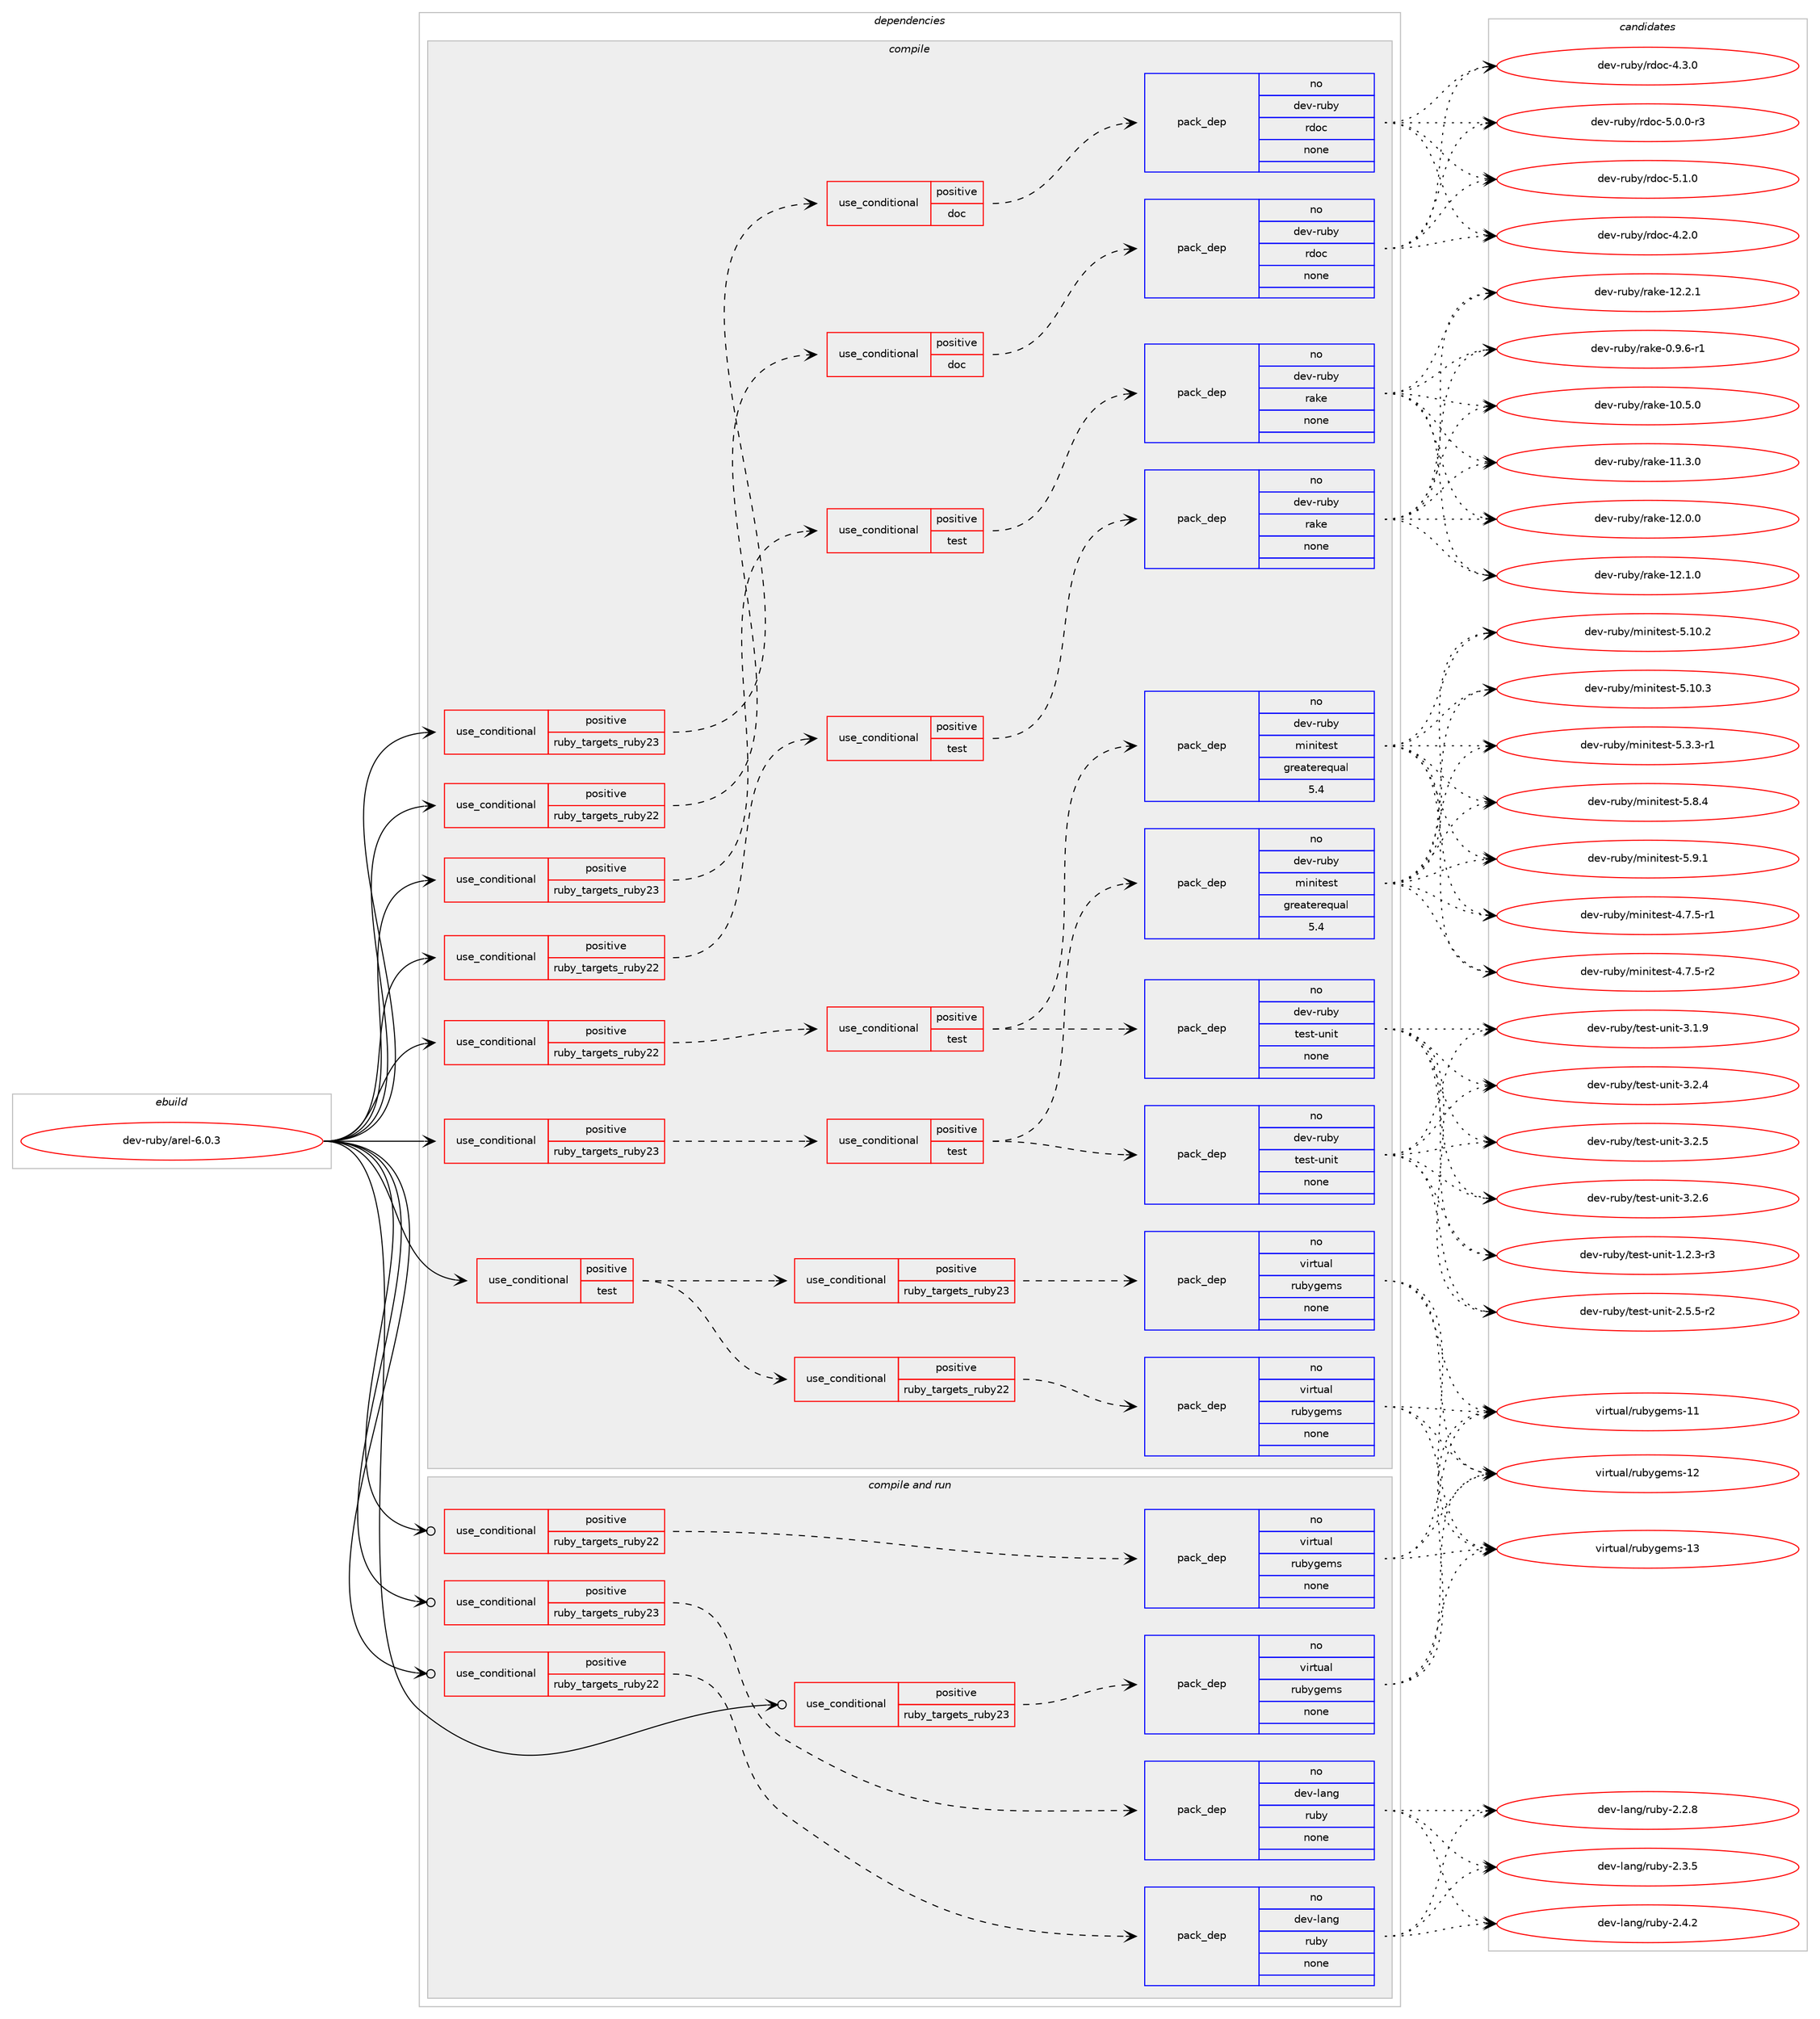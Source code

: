 digraph prolog {

# *************
# Graph options
# *************

newrank=true;
concentrate=true;
compound=true;
graph [rankdir=LR,fontname=Helvetica,fontsize=10,ranksep=1.5];#, ranksep=2.5, nodesep=0.2];
edge  [arrowhead=vee];
node  [fontname=Helvetica,fontsize=10];

# **********
# The ebuild
# **********

subgraph cluster_leftcol {
color=gray;
rank=same;
label=<<i>ebuild</i>>;
id [label="dev-ruby/arel-6.0.3", color=red, width=4, href="../dev-ruby/arel-6.0.3.svg"];
}

# ****************
# The dependencies
# ****************

subgraph cluster_midcol {
color=gray;
label=<<i>dependencies</i>>;
subgraph cluster_compile {
fillcolor="#eeeeee";
style=filled;
label=<<i>compile</i>>;
subgraph cond51442 {
dependency227871 [label=<<TABLE BORDER="0" CELLBORDER="1" CELLSPACING="0" CELLPADDING="4"><TR><TD ROWSPAN="3" CELLPADDING="10">use_conditional</TD></TR><TR><TD>positive</TD></TR><TR><TD>ruby_targets_ruby22</TD></TR></TABLE>>, shape=none, color=red];
subgraph cond51443 {
dependency227872 [label=<<TABLE BORDER="0" CELLBORDER="1" CELLSPACING="0" CELLPADDING="4"><TR><TD ROWSPAN="3" CELLPADDING="10">use_conditional</TD></TR><TR><TD>positive</TD></TR><TR><TD>doc</TD></TR></TABLE>>, shape=none, color=red];
subgraph pack172371 {
dependency227873 [label=<<TABLE BORDER="0" CELLBORDER="1" CELLSPACING="0" CELLPADDING="4" WIDTH="220"><TR><TD ROWSPAN="6" CELLPADDING="30">pack_dep</TD></TR><TR><TD WIDTH="110">no</TD></TR><TR><TD>dev-ruby</TD></TR><TR><TD>rdoc</TD></TR><TR><TD>none</TD></TR><TR><TD></TD></TR></TABLE>>, shape=none, color=blue];
}
dependency227872:e -> dependency227873:w [weight=20,style="dashed",arrowhead="vee"];
}
dependency227871:e -> dependency227872:w [weight=20,style="dashed",arrowhead="vee"];
}
id:e -> dependency227871:w [weight=20,style="solid",arrowhead="vee"];
subgraph cond51444 {
dependency227874 [label=<<TABLE BORDER="0" CELLBORDER="1" CELLSPACING="0" CELLPADDING="4"><TR><TD ROWSPAN="3" CELLPADDING="10">use_conditional</TD></TR><TR><TD>positive</TD></TR><TR><TD>ruby_targets_ruby22</TD></TR></TABLE>>, shape=none, color=red];
subgraph cond51445 {
dependency227875 [label=<<TABLE BORDER="0" CELLBORDER="1" CELLSPACING="0" CELLPADDING="4"><TR><TD ROWSPAN="3" CELLPADDING="10">use_conditional</TD></TR><TR><TD>positive</TD></TR><TR><TD>test</TD></TR></TABLE>>, shape=none, color=red];
subgraph pack172372 {
dependency227876 [label=<<TABLE BORDER="0" CELLBORDER="1" CELLSPACING="0" CELLPADDING="4" WIDTH="220"><TR><TD ROWSPAN="6" CELLPADDING="30">pack_dep</TD></TR><TR><TD WIDTH="110">no</TD></TR><TR><TD>dev-ruby</TD></TR><TR><TD>rake</TD></TR><TR><TD>none</TD></TR><TR><TD></TD></TR></TABLE>>, shape=none, color=blue];
}
dependency227875:e -> dependency227876:w [weight=20,style="dashed",arrowhead="vee"];
}
dependency227874:e -> dependency227875:w [weight=20,style="dashed",arrowhead="vee"];
}
id:e -> dependency227874:w [weight=20,style="solid",arrowhead="vee"];
subgraph cond51446 {
dependency227877 [label=<<TABLE BORDER="0" CELLBORDER="1" CELLSPACING="0" CELLPADDING="4"><TR><TD ROWSPAN="3" CELLPADDING="10">use_conditional</TD></TR><TR><TD>positive</TD></TR><TR><TD>ruby_targets_ruby22</TD></TR></TABLE>>, shape=none, color=red];
subgraph cond51447 {
dependency227878 [label=<<TABLE BORDER="0" CELLBORDER="1" CELLSPACING="0" CELLPADDING="4"><TR><TD ROWSPAN="3" CELLPADDING="10">use_conditional</TD></TR><TR><TD>positive</TD></TR><TR><TD>test</TD></TR></TABLE>>, shape=none, color=red];
subgraph pack172373 {
dependency227879 [label=<<TABLE BORDER="0" CELLBORDER="1" CELLSPACING="0" CELLPADDING="4" WIDTH="220"><TR><TD ROWSPAN="6" CELLPADDING="30">pack_dep</TD></TR><TR><TD WIDTH="110">no</TD></TR><TR><TD>dev-ruby</TD></TR><TR><TD>test-unit</TD></TR><TR><TD>none</TD></TR><TR><TD></TD></TR></TABLE>>, shape=none, color=blue];
}
dependency227878:e -> dependency227879:w [weight=20,style="dashed",arrowhead="vee"];
subgraph pack172374 {
dependency227880 [label=<<TABLE BORDER="0" CELLBORDER="1" CELLSPACING="0" CELLPADDING="4" WIDTH="220"><TR><TD ROWSPAN="6" CELLPADDING="30">pack_dep</TD></TR><TR><TD WIDTH="110">no</TD></TR><TR><TD>dev-ruby</TD></TR><TR><TD>minitest</TD></TR><TR><TD>greaterequal</TD></TR><TR><TD>5.4</TD></TR></TABLE>>, shape=none, color=blue];
}
dependency227878:e -> dependency227880:w [weight=20,style="dashed",arrowhead="vee"];
}
dependency227877:e -> dependency227878:w [weight=20,style="dashed",arrowhead="vee"];
}
id:e -> dependency227877:w [weight=20,style="solid",arrowhead="vee"];
subgraph cond51448 {
dependency227881 [label=<<TABLE BORDER="0" CELLBORDER="1" CELLSPACING="0" CELLPADDING="4"><TR><TD ROWSPAN="3" CELLPADDING="10">use_conditional</TD></TR><TR><TD>positive</TD></TR><TR><TD>ruby_targets_ruby23</TD></TR></TABLE>>, shape=none, color=red];
subgraph cond51449 {
dependency227882 [label=<<TABLE BORDER="0" CELLBORDER="1" CELLSPACING="0" CELLPADDING="4"><TR><TD ROWSPAN="3" CELLPADDING="10">use_conditional</TD></TR><TR><TD>positive</TD></TR><TR><TD>doc</TD></TR></TABLE>>, shape=none, color=red];
subgraph pack172375 {
dependency227883 [label=<<TABLE BORDER="0" CELLBORDER="1" CELLSPACING="0" CELLPADDING="4" WIDTH="220"><TR><TD ROWSPAN="6" CELLPADDING="30">pack_dep</TD></TR><TR><TD WIDTH="110">no</TD></TR><TR><TD>dev-ruby</TD></TR><TR><TD>rdoc</TD></TR><TR><TD>none</TD></TR><TR><TD></TD></TR></TABLE>>, shape=none, color=blue];
}
dependency227882:e -> dependency227883:w [weight=20,style="dashed",arrowhead="vee"];
}
dependency227881:e -> dependency227882:w [weight=20,style="dashed",arrowhead="vee"];
}
id:e -> dependency227881:w [weight=20,style="solid",arrowhead="vee"];
subgraph cond51450 {
dependency227884 [label=<<TABLE BORDER="0" CELLBORDER="1" CELLSPACING="0" CELLPADDING="4"><TR><TD ROWSPAN="3" CELLPADDING="10">use_conditional</TD></TR><TR><TD>positive</TD></TR><TR><TD>ruby_targets_ruby23</TD></TR></TABLE>>, shape=none, color=red];
subgraph cond51451 {
dependency227885 [label=<<TABLE BORDER="0" CELLBORDER="1" CELLSPACING="0" CELLPADDING="4"><TR><TD ROWSPAN="3" CELLPADDING="10">use_conditional</TD></TR><TR><TD>positive</TD></TR><TR><TD>test</TD></TR></TABLE>>, shape=none, color=red];
subgraph pack172376 {
dependency227886 [label=<<TABLE BORDER="0" CELLBORDER="1" CELLSPACING="0" CELLPADDING="4" WIDTH="220"><TR><TD ROWSPAN="6" CELLPADDING="30">pack_dep</TD></TR><TR><TD WIDTH="110">no</TD></TR><TR><TD>dev-ruby</TD></TR><TR><TD>rake</TD></TR><TR><TD>none</TD></TR><TR><TD></TD></TR></TABLE>>, shape=none, color=blue];
}
dependency227885:e -> dependency227886:w [weight=20,style="dashed",arrowhead="vee"];
}
dependency227884:e -> dependency227885:w [weight=20,style="dashed",arrowhead="vee"];
}
id:e -> dependency227884:w [weight=20,style="solid",arrowhead="vee"];
subgraph cond51452 {
dependency227887 [label=<<TABLE BORDER="0" CELLBORDER="1" CELLSPACING="0" CELLPADDING="4"><TR><TD ROWSPAN="3" CELLPADDING="10">use_conditional</TD></TR><TR><TD>positive</TD></TR><TR><TD>ruby_targets_ruby23</TD></TR></TABLE>>, shape=none, color=red];
subgraph cond51453 {
dependency227888 [label=<<TABLE BORDER="0" CELLBORDER="1" CELLSPACING="0" CELLPADDING="4"><TR><TD ROWSPAN="3" CELLPADDING="10">use_conditional</TD></TR><TR><TD>positive</TD></TR><TR><TD>test</TD></TR></TABLE>>, shape=none, color=red];
subgraph pack172377 {
dependency227889 [label=<<TABLE BORDER="0" CELLBORDER="1" CELLSPACING="0" CELLPADDING="4" WIDTH="220"><TR><TD ROWSPAN="6" CELLPADDING="30">pack_dep</TD></TR><TR><TD WIDTH="110">no</TD></TR><TR><TD>dev-ruby</TD></TR><TR><TD>test-unit</TD></TR><TR><TD>none</TD></TR><TR><TD></TD></TR></TABLE>>, shape=none, color=blue];
}
dependency227888:e -> dependency227889:w [weight=20,style="dashed",arrowhead="vee"];
subgraph pack172378 {
dependency227890 [label=<<TABLE BORDER="0" CELLBORDER="1" CELLSPACING="0" CELLPADDING="4" WIDTH="220"><TR><TD ROWSPAN="6" CELLPADDING="30">pack_dep</TD></TR><TR><TD WIDTH="110">no</TD></TR><TR><TD>dev-ruby</TD></TR><TR><TD>minitest</TD></TR><TR><TD>greaterequal</TD></TR><TR><TD>5.4</TD></TR></TABLE>>, shape=none, color=blue];
}
dependency227888:e -> dependency227890:w [weight=20,style="dashed",arrowhead="vee"];
}
dependency227887:e -> dependency227888:w [weight=20,style="dashed",arrowhead="vee"];
}
id:e -> dependency227887:w [weight=20,style="solid",arrowhead="vee"];
subgraph cond51454 {
dependency227891 [label=<<TABLE BORDER="0" CELLBORDER="1" CELLSPACING="0" CELLPADDING="4"><TR><TD ROWSPAN="3" CELLPADDING="10">use_conditional</TD></TR><TR><TD>positive</TD></TR><TR><TD>test</TD></TR></TABLE>>, shape=none, color=red];
subgraph cond51455 {
dependency227892 [label=<<TABLE BORDER="0" CELLBORDER="1" CELLSPACING="0" CELLPADDING="4"><TR><TD ROWSPAN="3" CELLPADDING="10">use_conditional</TD></TR><TR><TD>positive</TD></TR><TR><TD>ruby_targets_ruby22</TD></TR></TABLE>>, shape=none, color=red];
subgraph pack172379 {
dependency227893 [label=<<TABLE BORDER="0" CELLBORDER="1" CELLSPACING="0" CELLPADDING="4" WIDTH="220"><TR><TD ROWSPAN="6" CELLPADDING="30">pack_dep</TD></TR><TR><TD WIDTH="110">no</TD></TR><TR><TD>virtual</TD></TR><TR><TD>rubygems</TD></TR><TR><TD>none</TD></TR><TR><TD></TD></TR></TABLE>>, shape=none, color=blue];
}
dependency227892:e -> dependency227893:w [weight=20,style="dashed",arrowhead="vee"];
}
dependency227891:e -> dependency227892:w [weight=20,style="dashed",arrowhead="vee"];
subgraph cond51456 {
dependency227894 [label=<<TABLE BORDER="0" CELLBORDER="1" CELLSPACING="0" CELLPADDING="4"><TR><TD ROWSPAN="3" CELLPADDING="10">use_conditional</TD></TR><TR><TD>positive</TD></TR><TR><TD>ruby_targets_ruby23</TD></TR></TABLE>>, shape=none, color=red];
subgraph pack172380 {
dependency227895 [label=<<TABLE BORDER="0" CELLBORDER="1" CELLSPACING="0" CELLPADDING="4" WIDTH="220"><TR><TD ROWSPAN="6" CELLPADDING="30">pack_dep</TD></TR><TR><TD WIDTH="110">no</TD></TR><TR><TD>virtual</TD></TR><TR><TD>rubygems</TD></TR><TR><TD>none</TD></TR><TR><TD></TD></TR></TABLE>>, shape=none, color=blue];
}
dependency227894:e -> dependency227895:w [weight=20,style="dashed",arrowhead="vee"];
}
dependency227891:e -> dependency227894:w [weight=20,style="dashed",arrowhead="vee"];
}
id:e -> dependency227891:w [weight=20,style="solid",arrowhead="vee"];
}
subgraph cluster_compileandrun {
fillcolor="#eeeeee";
style=filled;
label=<<i>compile and run</i>>;
subgraph cond51457 {
dependency227896 [label=<<TABLE BORDER="0" CELLBORDER="1" CELLSPACING="0" CELLPADDING="4"><TR><TD ROWSPAN="3" CELLPADDING="10">use_conditional</TD></TR><TR><TD>positive</TD></TR><TR><TD>ruby_targets_ruby22</TD></TR></TABLE>>, shape=none, color=red];
subgraph pack172381 {
dependency227897 [label=<<TABLE BORDER="0" CELLBORDER="1" CELLSPACING="0" CELLPADDING="4" WIDTH="220"><TR><TD ROWSPAN="6" CELLPADDING="30">pack_dep</TD></TR><TR><TD WIDTH="110">no</TD></TR><TR><TD>dev-lang</TD></TR><TR><TD>ruby</TD></TR><TR><TD>none</TD></TR><TR><TD></TD></TR></TABLE>>, shape=none, color=blue];
}
dependency227896:e -> dependency227897:w [weight=20,style="dashed",arrowhead="vee"];
}
id:e -> dependency227896:w [weight=20,style="solid",arrowhead="odotvee"];
subgraph cond51458 {
dependency227898 [label=<<TABLE BORDER="0" CELLBORDER="1" CELLSPACING="0" CELLPADDING="4"><TR><TD ROWSPAN="3" CELLPADDING="10">use_conditional</TD></TR><TR><TD>positive</TD></TR><TR><TD>ruby_targets_ruby22</TD></TR></TABLE>>, shape=none, color=red];
subgraph pack172382 {
dependency227899 [label=<<TABLE BORDER="0" CELLBORDER="1" CELLSPACING="0" CELLPADDING="4" WIDTH="220"><TR><TD ROWSPAN="6" CELLPADDING="30">pack_dep</TD></TR><TR><TD WIDTH="110">no</TD></TR><TR><TD>virtual</TD></TR><TR><TD>rubygems</TD></TR><TR><TD>none</TD></TR><TR><TD></TD></TR></TABLE>>, shape=none, color=blue];
}
dependency227898:e -> dependency227899:w [weight=20,style="dashed",arrowhead="vee"];
}
id:e -> dependency227898:w [weight=20,style="solid",arrowhead="odotvee"];
subgraph cond51459 {
dependency227900 [label=<<TABLE BORDER="0" CELLBORDER="1" CELLSPACING="0" CELLPADDING="4"><TR><TD ROWSPAN="3" CELLPADDING="10">use_conditional</TD></TR><TR><TD>positive</TD></TR><TR><TD>ruby_targets_ruby23</TD></TR></TABLE>>, shape=none, color=red];
subgraph pack172383 {
dependency227901 [label=<<TABLE BORDER="0" CELLBORDER="1" CELLSPACING="0" CELLPADDING="4" WIDTH="220"><TR><TD ROWSPAN="6" CELLPADDING="30">pack_dep</TD></TR><TR><TD WIDTH="110">no</TD></TR><TR><TD>dev-lang</TD></TR><TR><TD>ruby</TD></TR><TR><TD>none</TD></TR><TR><TD></TD></TR></TABLE>>, shape=none, color=blue];
}
dependency227900:e -> dependency227901:w [weight=20,style="dashed",arrowhead="vee"];
}
id:e -> dependency227900:w [weight=20,style="solid",arrowhead="odotvee"];
subgraph cond51460 {
dependency227902 [label=<<TABLE BORDER="0" CELLBORDER="1" CELLSPACING="0" CELLPADDING="4"><TR><TD ROWSPAN="3" CELLPADDING="10">use_conditional</TD></TR><TR><TD>positive</TD></TR><TR><TD>ruby_targets_ruby23</TD></TR></TABLE>>, shape=none, color=red];
subgraph pack172384 {
dependency227903 [label=<<TABLE BORDER="0" CELLBORDER="1" CELLSPACING="0" CELLPADDING="4" WIDTH="220"><TR><TD ROWSPAN="6" CELLPADDING="30">pack_dep</TD></TR><TR><TD WIDTH="110">no</TD></TR><TR><TD>virtual</TD></TR><TR><TD>rubygems</TD></TR><TR><TD>none</TD></TR><TR><TD></TD></TR></TABLE>>, shape=none, color=blue];
}
dependency227902:e -> dependency227903:w [weight=20,style="dashed",arrowhead="vee"];
}
id:e -> dependency227902:w [weight=20,style="solid",arrowhead="odotvee"];
}
subgraph cluster_run {
fillcolor="#eeeeee";
style=filled;
label=<<i>run</i>>;
}
}

# **************
# The candidates
# **************

subgraph cluster_choices {
rank=same;
color=gray;
label=<<i>candidates</i>>;

subgraph choice172371 {
color=black;
nodesep=1;
choice10010111845114117981214711410011199455246504648 [label="dev-ruby/rdoc-4.2.0", color=red, width=4,href="../dev-ruby/rdoc-4.2.0.svg"];
choice10010111845114117981214711410011199455246514648 [label="dev-ruby/rdoc-4.3.0", color=red, width=4,href="../dev-ruby/rdoc-4.3.0.svg"];
choice100101118451141179812147114100111994553464846484511451 [label="dev-ruby/rdoc-5.0.0-r3", color=red, width=4,href="../dev-ruby/rdoc-5.0.0-r3.svg"];
choice10010111845114117981214711410011199455346494648 [label="dev-ruby/rdoc-5.1.0", color=red, width=4,href="../dev-ruby/rdoc-5.1.0.svg"];
dependency227873:e -> choice10010111845114117981214711410011199455246504648:w [style=dotted,weight="100"];
dependency227873:e -> choice10010111845114117981214711410011199455246514648:w [style=dotted,weight="100"];
dependency227873:e -> choice100101118451141179812147114100111994553464846484511451:w [style=dotted,weight="100"];
dependency227873:e -> choice10010111845114117981214711410011199455346494648:w [style=dotted,weight="100"];
}
subgraph choice172372 {
color=black;
nodesep=1;
choice100101118451141179812147114971071014548465746544511449 [label="dev-ruby/rake-0.9.6-r1", color=red, width=4,href="../dev-ruby/rake-0.9.6-r1.svg"];
choice1001011184511411798121471149710710145494846534648 [label="dev-ruby/rake-10.5.0", color=red, width=4,href="../dev-ruby/rake-10.5.0.svg"];
choice1001011184511411798121471149710710145494946514648 [label="dev-ruby/rake-11.3.0", color=red, width=4,href="../dev-ruby/rake-11.3.0.svg"];
choice1001011184511411798121471149710710145495046484648 [label="dev-ruby/rake-12.0.0", color=red, width=4,href="../dev-ruby/rake-12.0.0.svg"];
choice1001011184511411798121471149710710145495046494648 [label="dev-ruby/rake-12.1.0", color=red, width=4,href="../dev-ruby/rake-12.1.0.svg"];
choice1001011184511411798121471149710710145495046504649 [label="dev-ruby/rake-12.2.1", color=red, width=4,href="../dev-ruby/rake-12.2.1.svg"];
dependency227876:e -> choice100101118451141179812147114971071014548465746544511449:w [style=dotted,weight="100"];
dependency227876:e -> choice1001011184511411798121471149710710145494846534648:w [style=dotted,weight="100"];
dependency227876:e -> choice1001011184511411798121471149710710145494946514648:w [style=dotted,weight="100"];
dependency227876:e -> choice1001011184511411798121471149710710145495046484648:w [style=dotted,weight="100"];
dependency227876:e -> choice1001011184511411798121471149710710145495046494648:w [style=dotted,weight="100"];
dependency227876:e -> choice1001011184511411798121471149710710145495046504649:w [style=dotted,weight="100"];
}
subgraph choice172373 {
color=black;
nodesep=1;
choice100101118451141179812147116101115116451171101051164549465046514511451 [label="dev-ruby/test-unit-1.2.3-r3", color=red, width=4,href="../dev-ruby/test-unit-1.2.3-r3.svg"];
choice100101118451141179812147116101115116451171101051164550465346534511450 [label="dev-ruby/test-unit-2.5.5-r2", color=red, width=4,href="../dev-ruby/test-unit-2.5.5-r2.svg"];
choice10010111845114117981214711610111511645117110105116455146494657 [label="dev-ruby/test-unit-3.1.9", color=red, width=4,href="../dev-ruby/test-unit-3.1.9.svg"];
choice10010111845114117981214711610111511645117110105116455146504652 [label="dev-ruby/test-unit-3.2.4", color=red, width=4,href="../dev-ruby/test-unit-3.2.4.svg"];
choice10010111845114117981214711610111511645117110105116455146504653 [label="dev-ruby/test-unit-3.2.5", color=red, width=4,href="../dev-ruby/test-unit-3.2.5.svg"];
choice10010111845114117981214711610111511645117110105116455146504654 [label="dev-ruby/test-unit-3.2.6", color=red, width=4,href="../dev-ruby/test-unit-3.2.6.svg"];
dependency227879:e -> choice100101118451141179812147116101115116451171101051164549465046514511451:w [style=dotted,weight="100"];
dependency227879:e -> choice100101118451141179812147116101115116451171101051164550465346534511450:w [style=dotted,weight="100"];
dependency227879:e -> choice10010111845114117981214711610111511645117110105116455146494657:w [style=dotted,weight="100"];
dependency227879:e -> choice10010111845114117981214711610111511645117110105116455146504652:w [style=dotted,weight="100"];
dependency227879:e -> choice10010111845114117981214711610111511645117110105116455146504653:w [style=dotted,weight="100"];
dependency227879:e -> choice10010111845114117981214711610111511645117110105116455146504654:w [style=dotted,weight="100"];
}
subgraph choice172374 {
color=black;
nodesep=1;
choice1001011184511411798121471091051101051161011151164552465546534511449 [label="dev-ruby/minitest-4.7.5-r1", color=red, width=4,href="../dev-ruby/minitest-4.7.5-r1.svg"];
choice1001011184511411798121471091051101051161011151164552465546534511450 [label="dev-ruby/minitest-4.7.5-r2", color=red, width=4,href="../dev-ruby/minitest-4.7.5-r2.svg"];
choice10010111845114117981214710910511010511610111511645534649484650 [label="dev-ruby/minitest-5.10.2", color=red, width=4,href="../dev-ruby/minitest-5.10.2.svg"];
choice10010111845114117981214710910511010511610111511645534649484651 [label="dev-ruby/minitest-5.10.3", color=red, width=4,href="../dev-ruby/minitest-5.10.3.svg"];
choice1001011184511411798121471091051101051161011151164553465146514511449 [label="dev-ruby/minitest-5.3.3-r1", color=red, width=4,href="../dev-ruby/minitest-5.3.3-r1.svg"];
choice100101118451141179812147109105110105116101115116455346564652 [label="dev-ruby/minitest-5.8.4", color=red, width=4,href="../dev-ruby/minitest-5.8.4.svg"];
choice100101118451141179812147109105110105116101115116455346574649 [label="dev-ruby/minitest-5.9.1", color=red, width=4,href="../dev-ruby/minitest-5.9.1.svg"];
dependency227880:e -> choice1001011184511411798121471091051101051161011151164552465546534511449:w [style=dotted,weight="100"];
dependency227880:e -> choice1001011184511411798121471091051101051161011151164552465546534511450:w [style=dotted,weight="100"];
dependency227880:e -> choice10010111845114117981214710910511010511610111511645534649484650:w [style=dotted,weight="100"];
dependency227880:e -> choice10010111845114117981214710910511010511610111511645534649484651:w [style=dotted,weight="100"];
dependency227880:e -> choice1001011184511411798121471091051101051161011151164553465146514511449:w [style=dotted,weight="100"];
dependency227880:e -> choice100101118451141179812147109105110105116101115116455346564652:w [style=dotted,weight="100"];
dependency227880:e -> choice100101118451141179812147109105110105116101115116455346574649:w [style=dotted,weight="100"];
}
subgraph choice172375 {
color=black;
nodesep=1;
choice10010111845114117981214711410011199455246504648 [label="dev-ruby/rdoc-4.2.0", color=red, width=4,href="../dev-ruby/rdoc-4.2.0.svg"];
choice10010111845114117981214711410011199455246514648 [label="dev-ruby/rdoc-4.3.0", color=red, width=4,href="../dev-ruby/rdoc-4.3.0.svg"];
choice100101118451141179812147114100111994553464846484511451 [label="dev-ruby/rdoc-5.0.0-r3", color=red, width=4,href="../dev-ruby/rdoc-5.0.0-r3.svg"];
choice10010111845114117981214711410011199455346494648 [label="dev-ruby/rdoc-5.1.0", color=red, width=4,href="../dev-ruby/rdoc-5.1.0.svg"];
dependency227883:e -> choice10010111845114117981214711410011199455246504648:w [style=dotted,weight="100"];
dependency227883:e -> choice10010111845114117981214711410011199455246514648:w [style=dotted,weight="100"];
dependency227883:e -> choice100101118451141179812147114100111994553464846484511451:w [style=dotted,weight="100"];
dependency227883:e -> choice10010111845114117981214711410011199455346494648:w [style=dotted,weight="100"];
}
subgraph choice172376 {
color=black;
nodesep=1;
choice100101118451141179812147114971071014548465746544511449 [label="dev-ruby/rake-0.9.6-r1", color=red, width=4,href="../dev-ruby/rake-0.9.6-r1.svg"];
choice1001011184511411798121471149710710145494846534648 [label="dev-ruby/rake-10.5.0", color=red, width=4,href="../dev-ruby/rake-10.5.0.svg"];
choice1001011184511411798121471149710710145494946514648 [label="dev-ruby/rake-11.3.0", color=red, width=4,href="../dev-ruby/rake-11.3.0.svg"];
choice1001011184511411798121471149710710145495046484648 [label="dev-ruby/rake-12.0.0", color=red, width=4,href="../dev-ruby/rake-12.0.0.svg"];
choice1001011184511411798121471149710710145495046494648 [label="dev-ruby/rake-12.1.0", color=red, width=4,href="../dev-ruby/rake-12.1.0.svg"];
choice1001011184511411798121471149710710145495046504649 [label="dev-ruby/rake-12.2.1", color=red, width=4,href="../dev-ruby/rake-12.2.1.svg"];
dependency227886:e -> choice100101118451141179812147114971071014548465746544511449:w [style=dotted,weight="100"];
dependency227886:e -> choice1001011184511411798121471149710710145494846534648:w [style=dotted,weight="100"];
dependency227886:e -> choice1001011184511411798121471149710710145494946514648:w [style=dotted,weight="100"];
dependency227886:e -> choice1001011184511411798121471149710710145495046484648:w [style=dotted,weight="100"];
dependency227886:e -> choice1001011184511411798121471149710710145495046494648:w [style=dotted,weight="100"];
dependency227886:e -> choice1001011184511411798121471149710710145495046504649:w [style=dotted,weight="100"];
}
subgraph choice172377 {
color=black;
nodesep=1;
choice100101118451141179812147116101115116451171101051164549465046514511451 [label="dev-ruby/test-unit-1.2.3-r3", color=red, width=4,href="../dev-ruby/test-unit-1.2.3-r3.svg"];
choice100101118451141179812147116101115116451171101051164550465346534511450 [label="dev-ruby/test-unit-2.5.5-r2", color=red, width=4,href="../dev-ruby/test-unit-2.5.5-r2.svg"];
choice10010111845114117981214711610111511645117110105116455146494657 [label="dev-ruby/test-unit-3.1.9", color=red, width=4,href="../dev-ruby/test-unit-3.1.9.svg"];
choice10010111845114117981214711610111511645117110105116455146504652 [label="dev-ruby/test-unit-3.2.4", color=red, width=4,href="../dev-ruby/test-unit-3.2.4.svg"];
choice10010111845114117981214711610111511645117110105116455146504653 [label="dev-ruby/test-unit-3.2.5", color=red, width=4,href="../dev-ruby/test-unit-3.2.5.svg"];
choice10010111845114117981214711610111511645117110105116455146504654 [label="dev-ruby/test-unit-3.2.6", color=red, width=4,href="../dev-ruby/test-unit-3.2.6.svg"];
dependency227889:e -> choice100101118451141179812147116101115116451171101051164549465046514511451:w [style=dotted,weight="100"];
dependency227889:e -> choice100101118451141179812147116101115116451171101051164550465346534511450:w [style=dotted,weight="100"];
dependency227889:e -> choice10010111845114117981214711610111511645117110105116455146494657:w [style=dotted,weight="100"];
dependency227889:e -> choice10010111845114117981214711610111511645117110105116455146504652:w [style=dotted,weight="100"];
dependency227889:e -> choice10010111845114117981214711610111511645117110105116455146504653:w [style=dotted,weight="100"];
dependency227889:e -> choice10010111845114117981214711610111511645117110105116455146504654:w [style=dotted,weight="100"];
}
subgraph choice172378 {
color=black;
nodesep=1;
choice1001011184511411798121471091051101051161011151164552465546534511449 [label="dev-ruby/minitest-4.7.5-r1", color=red, width=4,href="../dev-ruby/minitest-4.7.5-r1.svg"];
choice1001011184511411798121471091051101051161011151164552465546534511450 [label="dev-ruby/minitest-4.7.5-r2", color=red, width=4,href="../dev-ruby/minitest-4.7.5-r2.svg"];
choice10010111845114117981214710910511010511610111511645534649484650 [label="dev-ruby/minitest-5.10.2", color=red, width=4,href="../dev-ruby/minitest-5.10.2.svg"];
choice10010111845114117981214710910511010511610111511645534649484651 [label="dev-ruby/minitest-5.10.3", color=red, width=4,href="../dev-ruby/minitest-5.10.3.svg"];
choice1001011184511411798121471091051101051161011151164553465146514511449 [label="dev-ruby/minitest-5.3.3-r1", color=red, width=4,href="../dev-ruby/minitest-5.3.3-r1.svg"];
choice100101118451141179812147109105110105116101115116455346564652 [label="dev-ruby/minitest-5.8.4", color=red, width=4,href="../dev-ruby/minitest-5.8.4.svg"];
choice100101118451141179812147109105110105116101115116455346574649 [label="dev-ruby/minitest-5.9.1", color=red, width=4,href="../dev-ruby/minitest-5.9.1.svg"];
dependency227890:e -> choice1001011184511411798121471091051101051161011151164552465546534511449:w [style=dotted,weight="100"];
dependency227890:e -> choice1001011184511411798121471091051101051161011151164552465546534511450:w [style=dotted,weight="100"];
dependency227890:e -> choice10010111845114117981214710910511010511610111511645534649484650:w [style=dotted,weight="100"];
dependency227890:e -> choice10010111845114117981214710910511010511610111511645534649484651:w [style=dotted,weight="100"];
dependency227890:e -> choice1001011184511411798121471091051101051161011151164553465146514511449:w [style=dotted,weight="100"];
dependency227890:e -> choice100101118451141179812147109105110105116101115116455346564652:w [style=dotted,weight="100"];
dependency227890:e -> choice100101118451141179812147109105110105116101115116455346574649:w [style=dotted,weight="100"];
}
subgraph choice172379 {
color=black;
nodesep=1;
choice118105114116117971084711411798121103101109115454949 [label="virtual/rubygems-11", color=red, width=4,href="../virtual/rubygems-11.svg"];
choice118105114116117971084711411798121103101109115454950 [label="virtual/rubygems-12", color=red, width=4,href="../virtual/rubygems-12.svg"];
choice118105114116117971084711411798121103101109115454951 [label="virtual/rubygems-13", color=red, width=4,href="../virtual/rubygems-13.svg"];
dependency227893:e -> choice118105114116117971084711411798121103101109115454949:w [style=dotted,weight="100"];
dependency227893:e -> choice118105114116117971084711411798121103101109115454950:w [style=dotted,weight="100"];
dependency227893:e -> choice118105114116117971084711411798121103101109115454951:w [style=dotted,weight="100"];
}
subgraph choice172380 {
color=black;
nodesep=1;
choice118105114116117971084711411798121103101109115454949 [label="virtual/rubygems-11", color=red, width=4,href="../virtual/rubygems-11.svg"];
choice118105114116117971084711411798121103101109115454950 [label="virtual/rubygems-12", color=red, width=4,href="../virtual/rubygems-12.svg"];
choice118105114116117971084711411798121103101109115454951 [label="virtual/rubygems-13", color=red, width=4,href="../virtual/rubygems-13.svg"];
dependency227895:e -> choice118105114116117971084711411798121103101109115454949:w [style=dotted,weight="100"];
dependency227895:e -> choice118105114116117971084711411798121103101109115454950:w [style=dotted,weight="100"];
dependency227895:e -> choice118105114116117971084711411798121103101109115454951:w [style=dotted,weight="100"];
}
subgraph choice172381 {
color=black;
nodesep=1;
choice10010111845108971101034711411798121455046504656 [label="dev-lang/ruby-2.2.8", color=red, width=4,href="../dev-lang/ruby-2.2.8.svg"];
choice10010111845108971101034711411798121455046514653 [label="dev-lang/ruby-2.3.5", color=red, width=4,href="../dev-lang/ruby-2.3.5.svg"];
choice10010111845108971101034711411798121455046524650 [label="dev-lang/ruby-2.4.2", color=red, width=4,href="../dev-lang/ruby-2.4.2.svg"];
dependency227897:e -> choice10010111845108971101034711411798121455046504656:w [style=dotted,weight="100"];
dependency227897:e -> choice10010111845108971101034711411798121455046514653:w [style=dotted,weight="100"];
dependency227897:e -> choice10010111845108971101034711411798121455046524650:w [style=dotted,weight="100"];
}
subgraph choice172382 {
color=black;
nodesep=1;
choice118105114116117971084711411798121103101109115454949 [label="virtual/rubygems-11", color=red, width=4,href="../virtual/rubygems-11.svg"];
choice118105114116117971084711411798121103101109115454950 [label="virtual/rubygems-12", color=red, width=4,href="../virtual/rubygems-12.svg"];
choice118105114116117971084711411798121103101109115454951 [label="virtual/rubygems-13", color=red, width=4,href="../virtual/rubygems-13.svg"];
dependency227899:e -> choice118105114116117971084711411798121103101109115454949:w [style=dotted,weight="100"];
dependency227899:e -> choice118105114116117971084711411798121103101109115454950:w [style=dotted,weight="100"];
dependency227899:e -> choice118105114116117971084711411798121103101109115454951:w [style=dotted,weight="100"];
}
subgraph choice172383 {
color=black;
nodesep=1;
choice10010111845108971101034711411798121455046504656 [label="dev-lang/ruby-2.2.8", color=red, width=4,href="../dev-lang/ruby-2.2.8.svg"];
choice10010111845108971101034711411798121455046514653 [label="dev-lang/ruby-2.3.5", color=red, width=4,href="../dev-lang/ruby-2.3.5.svg"];
choice10010111845108971101034711411798121455046524650 [label="dev-lang/ruby-2.4.2", color=red, width=4,href="../dev-lang/ruby-2.4.2.svg"];
dependency227901:e -> choice10010111845108971101034711411798121455046504656:w [style=dotted,weight="100"];
dependency227901:e -> choice10010111845108971101034711411798121455046514653:w [style=dotted,weight="100"];
dependency227901:e -> choice10010111845108971101034711411798121455046524650:w [style=dotted,weight="100"];
}
subgraph choice172384 {
color=black;
nodesep=1;
choice118105114116117971084711411798121103101109115454949 [label="virtual/rubygems-11", color=red, width=4,href="../virtual/rubygems-11.svg"];
choice118105114116117971084711411798121103101109115454950 [label="virtual/rubygems-12", color=red, width=4,href="../virtual/rubygems-12.svg"];
choice118105114116117971084711411798121103101109115454951 [label="virtual/rubygems-13", color=red, width=4,href="../virtual/rubygems-13.svg"];
dependency227903:e -> choice118105114116117971084711411798121103101109115454949:w [style=dotted,weight="100"];
dependency227903:e -> choice118105114116117971084711411798121103101109115454950:w [style=dotted,weight="100"];
dependency227903:e -> choice118105114116117971084711411798121103101109115454951:w [style=dotted,weight="100"];
}
}

}
